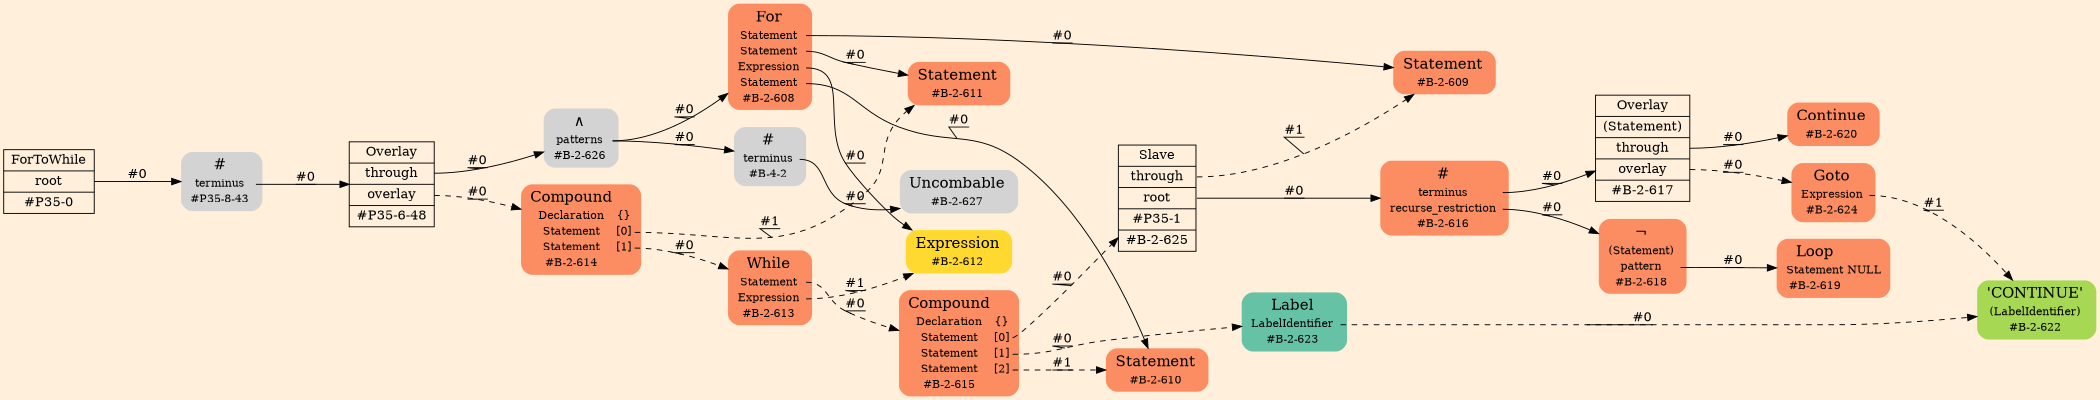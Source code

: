 digraph Inferno {
graph [
rankdir = "LR"
ranksep = 1.0
size = "14,20"
bgcolor = antiquewhite1
];
node [
];
"CR#P35-0" [
shape = "record"
fillcolor = "transparent"
label = "<fixed> ForToWhile | <port0> root | <port1> #P35-0"
style = "filled"
fontsize = "14"
fillcolor = antiquewhite1
];
"#P35-8-43" [
shape = "plaintext"
label = <<TABLE BORDER="0" CELLBORDER="0" CELLSPACING="0">
 <TR>
  <TD><FONT POINT-SIZE="16.0">#</FONT></TD>
  <TD></TD>
 </TR>
 <TR>
  <TD>terminus</TD>
  <TD PORT="port0"></TD>
 </TR>
 <TR>
  <TD>#P35-8-43</TD>
  <TD PORT="port1"></TD>
 </TR>
</TABLE>>
style = "rounded,filled"
fontsize = "12"
];
"#P35-6-48" [
shape = "record"
label = "<fixed> Overlay | <port0> through | <port1> overlay | <port2> #P35-6-48"
style = "filled"
fontsize = "14"
fillcolor = antiquewhite1
];
"#B-2-626" [
shape = "plaintext"
label = <<TABLE BORDER="0" CELLBORDER="0" CELLSPACING="0">
 <TR>
  <TD><FONT POINT-SIZE="16.0">∧</FONT></TD>
  <TD></TD>
 </TR>
 <TR>
  <TD>patterns</TD>
  <TD PORT="port0"></TD>
 </TR>
 <TR>
  <TD>#B-2-626</TD>
  <TD PORT="port1"></TD>
 </TR>
</TABLE>>
style = "rounded,filled"
fontsize = "12"
];
"#B-2-608" [
shape = "plaintext"
fillcolor = "/set28/2"
label = <<TABLE BORDER="0" CELLBORDER="0" CELLSPACING="0">
 <TR>
  <TD><FONT POINT-SIZE="16.0">For</FONT></TD>
  <TD></TD>
 </TR>
 <TR>
  <TD>Statement</TD>
  <TD PORT="port0"></TD>
 </TR>
 <TR>
  <TD>Statement</TD>
  <TD PORT="port1"></TD>
 </TR>
 <TR>
  <TD>Expression</TD>
  <TD PORT="port2"></TD>
 </TR>
 <TR>
  <TD>Statement</TD>
  <TD PORT="port3"></TD>
 </TR>
 <TR>
  <TD>#B-2-608</TD>
  <TD PORT="port4"></TD>
 </TR>
</TABLE>>
style = "rounded,filled"
fontsize = "12"
];
"#B-2-609" [
shape = "plaintext"
fillcolor = "/set28/2"
label = <<TABLE BORDER="0" CELLBORDER="0" CELLSPACING="0">
 <TR>
  <TD><FONT POINT-SIZE="16.0">Statement</FONT></TD>
  <TD></TD>
 </TR>
 <TR>
  <TD>#B-2-609</TD>
  <TD PORT="port0"></TD>
 </TR>
</TABLE>>
style = "rounded,filled"
fontsize = "12"
];
"#B-2-611" [
shape = "plaintext"
fillcolor = "/set28/2"
label = <<TABLE BORDER="0" CELLBORDER="0" CELLSPACING="0">
 <TR>
  <TD><FONT POINT-SIZE="16.0">Statement</FONT></TD>
  <TD></TD>
 </TR>
 <TR>
  <TD>#B-2-611</TD>
  <TD PORT="port0"></TD>
 </TR>
</TABLE>>
style = "rounded,filled"
fontsize = "12"
];
"#B-2-612" [
shape = "plaintext"
fillcolor = "/set28/6"
label = <<TABLE BORDER="0" CELLBORDER="0" CELLSPACING="0">
 <TR>
  <TD><FONT POINT-SIZE="16.0">Expression</FONT></TD>
  <TD></TD>
 </TR>
 <TR>
  <TD>#B-2-612</TD>
  <TD PORT="port0"></TD>
 </TR>
</TABLE>>
style = "rounded,filled"
fontsize = "12"
];
"#B-2-610" [
shape = "plaintext"
fillcolor = "/set28/2"
label = <<TABLE BORDER="0" CELLBORDER="0" CELLSPACING="0">
 <TR>
  <TD><FONT POINT-SIZE="16.0">Statement</FONT></TD>
  <TD></TD>
 </TR>
 <TR>
  <TD>#B-2-610</TD>
  <TD PORT="port0"></TD>
 </TR>
</TABLE>>
style = "rounded,filled"
fontsize = "12"
];
"#B-4-2" [
shape = "plaintext"
label = <<TABLE BORDER="0" CELLBORDER="0" CELLSPACING="0">
 <TR>
  <TD><FONT POINT-SIZE="16.0">#</FONT></TD>
  <TD></TD>
 </TR>
 <TR>
  <TD>terminus</TD>
  <TD PORT="port0"></TD>
 </TR>
 <TR>
  <TD>#B-4-2</TD>
  <TD PORT="port1"></TD>
 </TR>
</TABLE>>
style = "rounded,filled"
fontsize = "12"
];
"#B-2-627" [
shape = "plaintext"
label = <<TABLE BORDER="0" CELLBORDER="0" CELLSPACING="0">
 <TR>
  <TD><FONT POINT-SIZE="16.0">Uncombable</FONT></TD>
  <TD></TD>
 </TR>
 <TR>
  <TD>#B-2-627</TD>
  <TD PORT="port0"></TD>
 </TR>
</TABLE>>
style = "rounded,filled"
fontsize = "12"
];
"#B-2-614" [
shape = "plaintext"
fillcolor = "/set28/2"
label = <<TABLE BORDER="0" CELLBORDER="0" CELLSPACING="0">
 <TR>
  <TD><FONT POINT-SIZE="16.0">Compound</FONT></TD>
  <TD></TD>
 </TR>
 <TR>
  <TD>Declaration</TD>
  <TD PORT="port0">{}</TD>
 </TR>
 <TR>
  <TD>Statement</TD>
  <TD PORT="port1">[0]</TD>
 </TR>
 <TR>
  <TD>Statement</TD>
  <TD PORT="port2">[1]</TD>
 </TR>
 <TR>
  <TD>#B-2-614</TD>
  <TD PORT="port3"></TD>
 </TR>
</TABLE>>
style = "rounded,filled"
fontsize = "12"
];
"#B-2-613" [
shape = "plaintext"
fillcolor = "/set28/2"
label = <<TABLE BORDER="0" CELLBORDER="0" CELLSPACING="0">
 <TR>
  <TD><FONT POINT-SIZE="16.0">While</FONT></TD>
  <TD></TD>
 </TR>
 <TR>
  <TD>Statement</TD>
  <TD PORT="port0"></TD>
 </TR>
 <TR>
  <TD>Expression</TD>
  <TD PORT="port1"></TD>
 </TR>
 <TR>
  <TD>#B-2-613</TD>
  <TD PORT="port2"></TD>
 </TR>
</TABLE>>
style = "rounded,filled"
fontsize = "12"
];
"#B-2-615" [
shape = "plaintext"
fillcolor = "/set28/2"
label = <<TABLE BORDER="0" CELLBORDER="0" CELLSPACING="0">
 <TR>
  <TD><FONT POINT-SIZE="16.0">Compound</FONT></TD>
  <TD></TD>
 </TR>
 <TR>
  <TD>Declaration</TD>
  <TD PORT="port0">{}</TD>
 </TR>
 <TR>
  <TD>Statement</TD>
  <TD PORT="port1">[0]</TD>
 </TR>
 <TR>
  <TD>Statement</TD>
  <TD PORT="port2">[1]</TD>
 </TR>
 <TR>
  <TD>Statement</TD>
  <TD PORT="port3">[2]</TD>
 </TR>
 <TR>
  <TD>#B-2-615</TD>
  <TD PORT="port4"></TD>
 </TR>
</TABLE>>
style = "rounded,filled"
fontsize = "12"
];
"#B-2-625" [
shape = "record"
fillcolor = "/set28/2"
label = "<fixed> Slave | <port0> through | <port1> root | <port2> #P35-1 | <port3> #B-2-625"
style = "filled"
fontsize = "14"
fillcolor = antiquewhite1
];
"#B-2-616" [
shape = "plaintext"
fillcolor = "/set28/2"
label = <<TABLE BORDER="0" CELLBORDER="0" CELLSPACING="0">
 <TR>
  <TD><FONT POINT-SIZE="16.0">#</FONT></TD>
  <TD></TD>
 </TR>
 <TR>
  <TD>terminus</TD>
  <TD PORT="port0"></TD>
 </TR>
 <TR>
  <TD>recurse_restriction</TD>
  <TD PORT="port1"></TD>
 </TR>
 <TR>
  <TD>#B-2-616</TD>
  <TD PORT="port2"></TD>
 </TR>
</TABLE>>
style = "rounded,filled"
fontsize = "12"
];
"#B-2-617" [
shape = "record"
fillcolor = "/set28/2"
label = "<fixed> Overlay | <port0> (Statement) | <port1> through | <port2> overlay | <port3> #B-2-617"
style = "filled"
fontsize = "14"
fillcolor = antiquewhite1
];
"#B-2-620" [
shape = "plaintext"
fillcolor = "/set28/2"
label = <<TABLE BORDER="0" CELLBORDER="0" CELLSPACING="0">
 <TR>
  <TD><FONT POINT-SIZE="16.0">Continue</FONT></TD>
  <TD></TD>
 </TR>
 <TR>
  <TD>#B-2-620</TD>
  <TD PORT="port0"></TD>
 </TR>
</TABLE>>
style = "rounded,filled"
fontsize = "12"
];
"#B-2-624" [
shape = "plaintext"
fillcolor = "/set28/2"
label = <<TABLE BORDER="0" CELLBORDER="0" CELLSPACING="0">
 <TR>
  <TD><FONT POINT-SIZE="16.0">Goto</FONT></TD>
  <TD></TD>
 </TR>
 <TR>
  <TD>Expression</TD>
  <TD PORT="port0"></TD>
 </TR>
 <TR>
  <TD>#B-2-624</TD>
  <TD PORT="port1"></TD>
 </TR>
</TABLE>>
style = "rounded,filled"
fontsize = "12"
];
"#B-2-622" [
shape = "plaintext"
fillcolor = "/set28/5"
label = <<TABLE BORDER="0" CELLBORDER="0" CELLSPACING="0">
 <TR>
  <TD><FONT POINT-SIZE="16.0">'CONTINUE'</FONT></TD>
  <TD></TD>
 </TR>
 <TR>
  <TD>(LabelIdentifier)</TD>
  <TD PORT="port0"></TD>
 </TR>
 <TR>
  <TD>#B-2-622</TD>
  <TD PORT="port1"></TD>
 </TR>
</TABLE>>
style = "rounded,filled"
fontsize = "12"
];
"#B-2-618" [
shape = "plaintext"
fillcolor = "/set28/2"
label = <<TABLE BORDER="0" CELLBORDER="0" CELLSPACING="0">
 <TR>
  <TD><FONT POINT-SIZE="16.0">¬</FONT></TD>
  <TD></TD>
 </TR>
 <TR>
  <TD>(Statement)</TD>
  <TD PORT="port0"></TD>
 </TR>
 <TR>
  <TD>pattern</TD>
  <TD PORT="port1"></TD>
 </TR>
 <TR>
  <TD>#B-2-618</TD>
  <TD PORT="port2"></TD>
 </TR>
</TABLE>>
style = "rounded,filled"
fontsize = "12"
];
"#B-2-619" [
shape = "plaintext"
fillcolor = "/set28/2"
label = <<TABLE BORDER="0" CELLBORDER="0" CELLSPACING="0">
 <TR>
  <TD><FONT POINT-SIZE="16.0">Loop</FONT></TD>
  <TD></TD>
 </TR>
 <TR>
  <TD>Statement</TD>
  <TD PORT="port0">NULL</TD>
 </TR>
 <TR>
  <TD>#B-2-619</TD>
  <TD PORT="port1"></TD>
 </TR>
</TABLE>>
style = "rounded,filled"
fontsize = "12"
];
"#B-2-623" [
shape = "plaintext"
fillcolor = "/set28/1"
label = <<TABLE BORDER="0" CELLBORDER="0" CELLSPACING="0">
 <TR>
  <TD><FONT POINT-SIZE="16.0">Label</FONT></TD>
  <TD></TD>
 </TR>
 <TR>
  <TD>LabelIdentifier</TD>
  <TD PORT="port0"></TD>
 </TR>
 <TR>
  <TD>#B-2-623</TD>
  <TD PORT="port1"></TD>
 </TR>
</TABLE>>
style = "rounded,filled"
fontsize = "12"
];
"CR#P35-0":port0 -> "#P35-8-43" [style="solid"
label = "#0"
decorate = true
];
"#P35-8-43":port0 -> "#P35-6-48" [style="solid"
label = "#0"
decorate = true
];
"#P35-6-48":port0 -> "#B-2-626" [style="solid"
label = "#0"
decorate = true
];
"#P35-6-48":port1 -> "#B-2-614" [style="dashed"
label = "#0"
decorate = true
];
"#B-2-626":port0 -> "#B-2-608" [style="solid"
label = "#0"
decorate = true
];
"#B-2-626":port0 -> "#B-4-2" [style="solid"
label = "#0"
decorate = true
];
"#B-2-608":port0 -> "#B-2-609" [style="solid"
label = "#0"
decorate = true
];
"#B-2-608":port1 -> "#B-2-611" [style="solid"
label = "#0"
decorate = true
];
"#B-2-608":port2 -> "#B-2-612" [style="solid"
label = "#0"
decorate = true
];
"#B-2-608":port3 -> "#B-2-610" [style="solid"
label = "#0"
decorate = true
];
"#B-4-2":port0 -> "#B-2-627" [style="solid"
label = "#0"
decorate = true
];
"#B-2-614":port1 -> "#B-2-611" [style="dashed"
label = "#1"
decorate = true
];
"#B-2-614":port2 -> "#B-2-613" [style="dashed"
label = "#0"
decorate = true
];
"#B-2-613":port0 -> "#B-2-615" [style="dashed"
label = "#0"
decorate = true
];
"#B-2-613":port1 -> "#B-2-612" [style="dashed"
label = "#1"
decorate = true
];
"#B-2-615":port1 -> "#B-2-625" [style="dashed"
label = "#0"
decorate = true
];
"#B-2-615":port2 -> "#B-2-623" [style="dashed"
label = "#0"
decorate = true
];
"#B-2-615":port3 -> "#B-2-610" [style="dashed"
label = "#1"
decorate = true
];
"#B-2-625":port0 -> "#B-2-609" [style="dashed"
label = "#1"
decorate = true
];
"#B-2-625":port1 -> "#B-2-616" [style="solid"
label = "#0"
decorate = true
];
"#B-2-616":port0 -> "#B-2-617" [style="solid"
label = "#0"
decorate = true
];
"#B-2-616":port1 -> "#B-2-618" [style="solid"
label = "#0"
decorate = true
];
"#B-2-617":port1 -> "#B-2-620" [style="solid"
label = "#0"
decorate = true
];
"#B-2-617":port2 -> "#B-2-624" [style="dashed"
label = "#0"
decorate = true
];
"#B-2-624":port0 -> "#B-2-622" [style="dashed"
label = "#1"
decorate = true
];
"#B-2-618":port1 -> "#B-2-619" [style="solid"
label = "#0"
decorate = true
];
"#B-2-623":port0 -> "#B-2-622" [style="dashed"
label = "#0"
decorate = true
];
}
